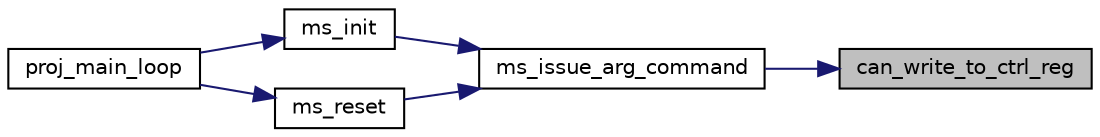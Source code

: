 digraph "can_write_to_ctrl_reg"
{
 // LATEX_PDF_SIZE
  edge [fontname="Helvetica",fontsize="10",labelfontname="Helvetica",labelfontsize="10"];
  node [fontname="Helvetica",fontsize="10",shape=record];
  rankdir="RL";
  Node1 [label="can_write_to_ctrl_reg",height=0.2,width=0.4,color="black", fillcolor="grey75", style="filled", fontcolor="black",tooltip="Evaluates whether or not we can write a command to the kbc control register."];
  Node1 -> Node2 [dir="back",color="midnightblue",fontsize="10",style="solid",fontname="Helvetica"];
  Node2 [label="ms_issue_arg_command",height=0.2,width=0.4,color="black", fillcolor="white", style="filled",URL="$group__mouse.html#ga4e00a95f3e2215de28a204a72cbaa0e0",tooltip="Issues the argument command specified in its first argument."];
  Node2 -> Node3 [dir="back",color="midnightblue",fontsize="10",style="solid",fontname="Helvetica"];
  Node3 [label="ms_init",height=0.2,width=0.4,color="black", fillcolor="white", style="filled",URL="$group__mouse.html#ga6c3d7de7388f78fb9bb418eca81d5b90",tooltip="Enables mouse data reporting and subscribes mouse interrupts."];
  Node3 -> Node4 [dir="back",color="midnightblue",fontsize="10",style="solid",fontname="Helvetica"];
  Node4 [label="proj_main_loop",height=0.2,width=0.4,color="black", fillcolor="white", style="filled",URL="$proj_8c.html#a2a16f651eccbd248e1ad3b3b924b143b",tooltip=" "];
  Node2 -> Node5 [dir="back",color="midnightblue",fontsize="10",style="solid",fontname="Helvetica"];
  Node5 [label="ms_reset",height=0.2,width=0.4,color="black", fillcolor="white", style="filled",URL="$group__mouse.html#gae753ea2d9a9e19173682cf712f85b21c",tooltip="Disables mouse data reporting, and unsubscribes mouse interrupts."];
  Node5 -> Node4 [dir="back",color="midnightblue",fontsize="10",style="solid",fontname="Helvetica"];
}
